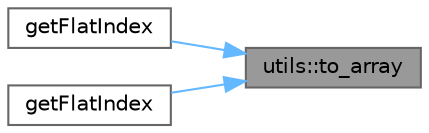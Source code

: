 digraph "utils::to_array"
{
 // INTERACTIVE_SVG=YES
 // LATEX_PDF_SIZE
  bgcolor="transparent";
  edge [fontname=Helvetica,fontsize=10,labelfontname=Helvetica,labelfontsize=10];
  node [fontname=Helvetica,fontsize=10,shape=box,height=0.2,width=0.4];
  rankdir="RL";
  Node1 [id="Node000001",label="utils::to_array",height=0.2,width=0.4,color="gray40", fillcolor="grey60", style="filled", fontcolor="black",tooltip=" "];
  Node1 -> Node2 [id="edge1_Node000001_Node000002",dir="back",color="steelblue1",style="solid",tooltip=" "];
  Node2 [id="Node000002",label="getFlatIndex",height=0.2,width=0.4,color="grey40", fillcolor="white", style="filled",URL="$de/dbb/math__utils_8hpp.html#a0c0dd9a0b8cceec0ec73a04d99855f3b",tooltip=" "];
  Node1 -> Node3 [id="edge2_Node000001_Node000003",dir="back",color="steelblue1",style="solid",tooltip=" "];
  Node3 [id="Node000003",label="getFlatIndex",height=0.2,width=0.4,color="grey40", fillcolor="white", style="filled",URL="$de/dbb/math__utils_8hpp.html#a692f773fc4859ebd349b9550447f5eb0",tooltip="Overloads of above function for 5, 4, 3 or 2 indices (with the array dims containing number of grids ..."];
}
